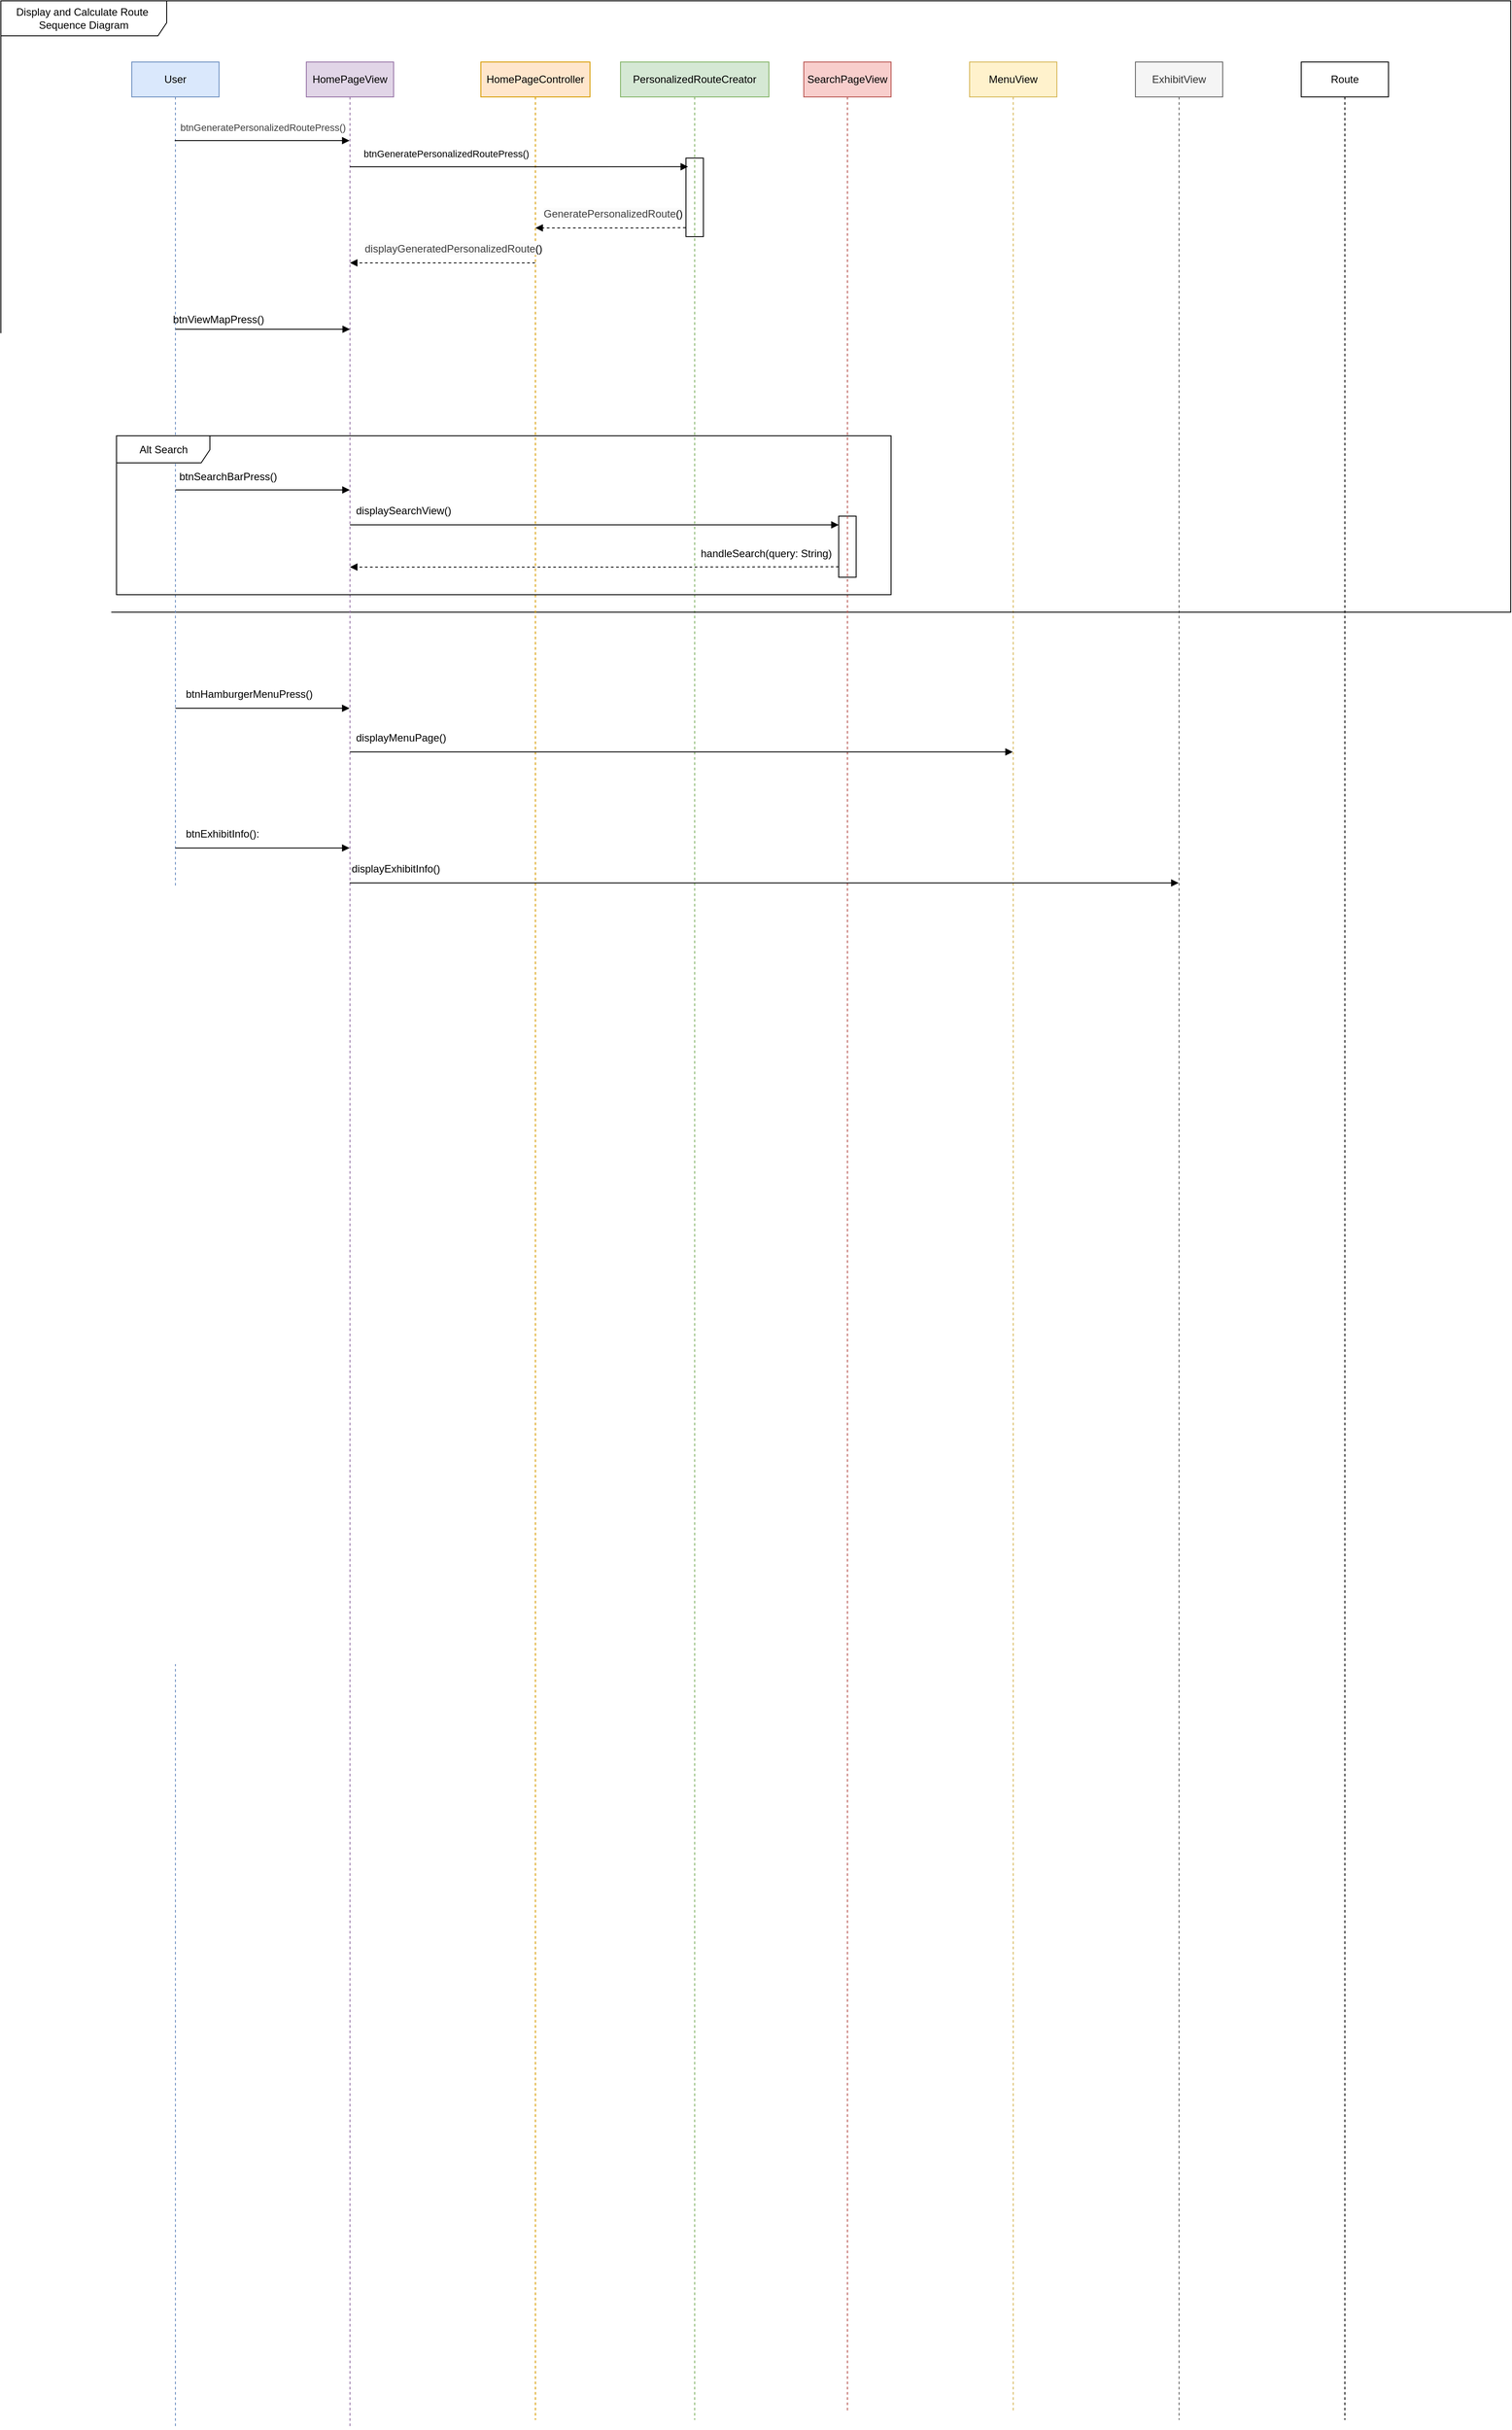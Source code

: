 <mxfile>
    <diagram id="joImbHWcUw_f6Mgv_yGX" name="Page-1">
        <mxGraphModel dx="2550" dy="3082" grid="1" gridSize="10" guides="1" tooltips="1" connect="1" arrows="1" fold="1" page="1" pageScale="1" pageWidth="850" pageHeight="1100" math="0" shadow="0">
            <root>
                <mxCell id="0"/>
                <mxCell id="1" parent="0"/>
                <mxCell id="175" value="" style="rounded=0;dashed=0;" parent="1" vertex="1">
                    <mxGeometry x="910" y="-940" width="20" height="70" as="geometry"/>
                </mxCell>
                <mxCell id="171" value="" style="rounded=0;dashed=0;" parent="1" vertex="1">
                    <mxGeometry x="735" y="-1350" width="20" height="90" as="geometry"/>
                </mxCell>
                <mxCell id="2" value="ExhibitView" style="shape=umlLifeline;perimeter=lifelinePerimeter;whiteSpace=wrap;html=1;container=1;dropTarget=0;collapsible=0;recursiveResize=0;outlineConnect=0;portConstraint=eastwest;newEdgeStyle={&quot;edgeStyle&quot;:&quot;elbowEdgeStyle&quot;,&quot;elbow&quot;:&quot;vertical&quot;,&quot;curved&quot;:0,&quot;rounded&quot;:0};fillColor=#f5f5f5;fontColor=#333333;strokeColor=#666666;" parent="1" vertex="1">
                    <mxGeometry x="1250" y="-1460" width="100" height="2700" as="geometry"/>
                </mxCell>
                <mxCell id="4" value="MenuView" style="shape=umlLifeline;perimeter=lifelinePerimeter;whiteSpace=wrap;html=1;container=1;dropTarget=0;collapsible=0;recursiveResize=0;outlineConnect=0;portConstraint=eastwest;newEdgeStyle={&quot;edgeStyle&quot;:&quot;elbowEdgeStyle&quot;,&quot;elbow&quot;:&quot;vertical&quot;,&quot;curved&quot;:0,&quot;rounded&quot;:0};fillColor=#fff2cc;strokeColor=#d6b656;" parent="1" vertex="1">
                    <mxGeometry x="1060" y="-1460" width="100" height="2690" as="geometry"/>
                </mxCell>
                <mxCell id="6" value="PersonalizedRouteCreator" style="shape=umlLifeline;perimeter=lifelinePerimeter;whiteSpace=wrap;html=1;container=1;dropTarget=0;collapsible=0;recursiveResize=0;outlineConnect=0;portConstraint=eastwest;newEdgeStyle={&quot;edgeStyle&quot;:&quot;elbowEdgeStyle&quot;,&quot;elbow&quot;:&quot;vertical&quot;,&quot;curved&quot;:0,&quot;rounded&quot;:0};fillColor=#d5e8d4;strokeColor=#82b366;" parent="1" vertex="1">
                    <mxGeometry x="660" y="-1460" width="170" height="2700" as="geometry"/>
                </mxCell>
                <mxCell id="9" value="Route" style="shape=umlLifeline;perimeter=lifelinePerimeter;whiteSpace=wrap;html=1;container=1;dropTarget=0;collapsible=0;recursiveResize=0;outlineConnect=0;portConstraint=eastwest;newEdgeStyle={&quot;edgeStyle&quot;:&quot;elbowEdgeStyle&quot;,&quot;elbow&quot;:&quot;vertical&quot;,&quot;curved&quot;:0,&quot;rounded&quot;:0};" parent="1" vertex="1">
                    <mxGeometry x="1440" y="-1460" width="100" height="2700" as="geometry"/>
                </mxCell>
                <mxCell id="11" value="Display and Calculate Route&amp;nbsp;&lt;div&gt;Sequence Diagram&lt;/div&gt;" style="shape=umlFrame;whiteSpace=wrap;html=1;pointerEvents=0;width=190;height=40;" parent="1" vertex="1">
                    <mxGeometry x="-50" y="-1530" width="1730" height="700" as="geometry"/>
                </mxCell>
                <mxCell id="12" value="User" style="shape=umlLifeline;perimeter=lifelinePerimeter;whiteSpace=wrap;html=1;container=1;dropTarget=0;collapsible=0;recursiveResize=0;outlineConnect=0;portConstraint=eastwest;newEdgeStyle={&quot;edgeStyle&quot;:&quot;elbowEdgeStyle&quot;,&quot;elbow&quot;:&quot;vertical&quot;,&quot;curved&quot;:0,&quot;rounded&quot;:0};fillColor=#dae8fc;strokeColor=#6c8ebf;" parent="1" vertex="1">
                    <mxGeometry x="100" y="-1460" width="100" height="2710" as="geometry"/>
                </mxCell>
                <mxCell id="13" value="HomePageController" style="shape=umlLifeline;perimeter=lifelinePerimeter;whiteSpace=wrap;html=1;container=1;dropTarget=0;collapsible=0;recursiveResize=0;outlineConnect=0;portConstraint=eastwest;newEdgeStyle={&quot;edgeStyle&quot;:&quot;elbowEdgeStyle&quot;,&quot;elbow&quot;:&quot;vertical&quot;,&quot;curved&quot;:0,&quot;rounded&quot;:0};fillColor=#ffe6cc;strokeColor=#d79b00;" parent="1" vertex="1">
                    <mxGeometry x="500" y="-1460" width="125" height="2700" as="geometry"/>
                </mxCell>
                <mxCell id="14" value="SearchPageView" style="shape=umlLifeline;perimeter=lifelinePerimeter;whiteSpace=wrap;html=1;container=1;dropTarget=0;collapsible=0;recursiveResize=0;outlineConnect=0;portConstraint=eastwest;newEdgeStyle={&quot;edgeStyle&quot;:&quot;elbowEdgeStyle&quot;,&quot;elbow&quot;:&quot;vertical&quot;,&quot;curved&quot;:0,&quot;rounded&quot;:0};fillColor=#f8cecc;strokeColor=#b85450;" parent="1" vertex="1">
                    <mxGeometry x="870" y="-1460" width="100" height="2690" as="geometry"/>
                </mxCell>
                <mxCell id="15" value="HomePageView" style="shape=umlLifeline;perimeter=lifelinePerimeter;whiteSpace=wrap;html=1;container=1;dropTarget=0;collapsible=0;recursiveResize=0;outlineConnect=0;portConstraint=eastwest;newEdgeStyle={&quot;edgeStyle&quot;:&quot;elbowEdgeStyle&quot;,&quot;elbow&quot;:&quot;vertical&quot;,&quot;curved&quot;:0,&quot;rounded&quot;:0};fillColor=#e1d5e7;strokeColor=#9673a6;" parent="1" vertex="1">
                    <mxGeometry x="300" y="-1460" width="100" height="2710" as="geometry"/>
                </mxCell>
                <mxCell id="16" value="" style="html=1;verticalAlign=bottom;labelBackgroundColor=none;endArrow=block;endFill=1;rounded=0;" parent="1" target="15" edge="1">
                    <mxGeometry width="160" relative="1" as="geometry">
                        <mxPoint x="149.194" y="-1370" as="sourcePoint"/>
                        <mxPoint x="340.43" y="-1370" as="targetPoint"/>
                    </mxGeometry>
                </mxCell>
                <mxCell id="137" value="&lt;span style=&quot;color: rgb(63, 63, 63); font-size: 11px;&quot;&gt;btnGeneratePersonalizedRoutePress()&lt;/span&gt;" style="text;html=1;align=center;verticalAlign=middle;resizable=0;points=[];autosize=1;strokeColor=none;fillColor=none;fontSize=10;" parent="1" vertex="1">
                    <mxGeometry x="144.87" y="-1400" width="210" height="30" as="geometry"/>
                </mxCell>
                <mxCell id="138" value="" style="html=1;verticalAlign=bottom;labelBackgroundColor=none;endArrow=block;endFill=1;rounded=0;entryX=0.12;entryY=0.11;entryDx=0;entryDy=0;entryPerimeter=0;" parent="1" target="171" edge="1">
                    <mxGeometry width="160" relative="1" as="geometry">
                        <mxPoint x="350.004" y="-1340" as="sourcePoint"/>
                        <mxPoint x="730" y="-1340" as="targetPoint"/>
                    </mxGeometry>
                </mxCell>
                <mxCell id="139" value="&lt;font style=&quot;font-size: 11px;&quot;&gt;btnGeneratePersonalizedRoutePress()&lt;/font&gt;" style="text;html=1;align=center;verticalAlign=middle;resizable=0;points=[];autosize=1;strokeColor=none;fillColor=none;" parent="1" vertex="1">
                    <mxGeometry x="354.87" y="-1370" width="210" height="30" as="geometry"/>
                </mxCell>
                <mxCell id="140" value="" style="html=1;verticalAlign=bottom;labelBackgroundColor=none;endArrow=block;endFill=1;dashed=1;rounded=0;exitX=-0.02;exitY=0.886;exitDx=0;exitDy=0;exitPerimeter=0;" parent="1" source="171" target="13" edge="1">
                    <mxGeometry width="160" relative="1" as="geometry">
                        <mxPoint x="746.94" y="-1270" as="sourcePoint"/>
                        <mxPoint x="564.869" y="-1270" as="targetPoint"/>
                        <Array as="points">
                            <mxPoint x="686.14" y="-1270"/>
                        </Array>
                    </mxGeometry>
                </mxCell>
                <mxCell id="141" value="&lt;span style=&quot;color: rgb(63, 63, 63); font-family: Helvetica; font-style: normal; font-variant-ligatures: normal; font-variant-caps: normal; font-weight: 400; letter-spacing: normal; orphans: 2; text-align: center; text-indent: 0px; text-transform: none; widows: 2; word-spacing: 0px; -webkit-text-stroke-width: 0px; white-space: nowrap; background-color: rgb(251, 251, 251); text-decoration-thickness: initial; text-decoration-style: initial; text-decoration-color: initial; float: none; display: inline !important;&quot;&gt;displayGeneratedPersonalizedRoute&lt;/span&gt;&lt;span style=&quot;background-color: light-dark(rgb(251, 251, 251), rgb(21, 21, 21)); text-align: center; text-wrap-mode: nowrap;&quot;&gt;()&lt;/span&gt;" style="text;whiteSpace=wrap;html=1;fontSize=12;" parent="1" vertex="1">
                    <mxGeometry x="364.87" y="-1260" width="190" height="30" as="geometry"/>
                </mxCell>
                <mxCell id="142" value="" style="html=1;verticalAlign=bottom;labelBackgroundColor=none;endArrow=block;endFill=1;dashed=1;rounded=0;" parent="1" edge="1">
                    <mxGeometry width="160" relative="1" as="geometry">
                        <mxPoint x="562.07" y="-1230" as="sourcePoint"/>
                        <mxPoint x="349.999" y="-1230" as="targetPoint"/>
                        <Array as="points">
                            <mxPoint x="380.27" y="-1230"/>
                        </Array>
                    </mxGeometry>
                </mxCell>
                <mxCell id="143" value="&lt;span style=&quot;color: rgb(63, 63, 63); font-family: Helvetica; font-style: normal; font-variant-ligatures: normal; font-variant-caps: normal; font-weight: 400; letter-spacing: normal; orphans: 2; text-align: center; text-indent: 0px; text-transform: none; widows: 2; word-spacing: 0px; -webkit-text-stroke-width: 0px; white-space: nowrap; background-color: rgb(251, 251, 251); text-decoration-thickness: initial; text-decoration-style: initial; text-decoration-color: initial; float: none; display: inline !important;&quot;&gt;GeneratePersonalizedRoute&lt;/span&gt;&lt;span style=&quot;background-color: light-dark(rgb(251, 251, 251), rgb(21, 21, 21)); text-align: center; text-wrap-mode: nowrap;&quot;&gt;()&lt;/span&gt;" style="text;whiteSpace=wrap;html=1;fontSize=12;" parent="1" vertex="1">
                    <mxGeometry x="570" y="-1300" width="155.13" height="30" as="geometry"/>
                </mxCell>
                <mxCell id="145" value="" style="html=1;verticalAlign=bottom;labelBackgroundColor=none;endArrow=block;endFill=1;rounded=0;" parent="1" edge="1">
                    <mxGeometry width="160" relative="1" as="geometry">
                        <mxPoint x="150.13" y="-1154" as="sourcePoint"/>
                        <mxPoint x="350" y="-1154" as="targetPoint"/>
                        <Array as="points">
                            <mxPoint x="321.13" y="-1154"/>
                        </Array>
                    </mxGeometry>
                </mxCell>
                <mxCell id="152" value="displaySearchView()" style="text;whiteSpace=wrap;fontSize=12;" parent="1" vertex="1">
                    <mxGeometry x="355" y="-960" width="140" height="40" as="geometry"/>
                </mxCell>
                <mxCell id="153" value="" style="html=1;verticalAlign=bottom;labelBackgroundColor=none;endArrow=block;endFill=1;rounded=0;" parent="1" source="15" edge="1">
                    <mxGeometry width="160" relative="1" as="geometry">
                        <mxPoint x="340" y="-930.59" as="sourcePoint"/>
                        <mxPoint x="910" y="-930" as="targetPoint"/>
                        <Array as="points">
                            <mxPoint x="514" y="-930"/>
                        </Array>
                    </mxGeometry>
                </mxCell>
                <mxCell id="157" value="" style="html=1;verticalAlign=bottom;labelBackgroundColor=none;endArrow=block;endFill=1;dashed=1;rounded=0;" parent="1" target="15" edge="1">
                    <mxGeometry width="160" relative="1" as="geometry">
                        <mxPoint x="910" y="-882" as="sourcePoint"/>
                        <mxPoint x="347.101" y="-881.67" as="targetPoint"/>
                        <Array as="points">
                            <mxPoint x="737.27" y="-881.67"/>
                        </Array>
                    </mxGeometry>
                </mxCell>
                <mxCell id="158" value="Alt Search" style="shape=umlFrame;whiteSpace=wrap;html=1;pointerEvents=0;recursiveResize=0;container=1;collapsible=0;width=107;height=31;" parent="1" vertex="1">
                    <mxGeometry x="82.5" y="-1032" width="887.5" height="182" as="geometry"/>
                </mxCell>
                <mxCell id="148" value="" style="html=1;verticalAlign=bottom;labelBackgroundColor=none;endArrow=block;endFill=1;rounded=0;" parent="158" edge="1">
                    <mxGeometry width="160" relative="1" as="geometry">
                        <mxPoint x="67.499" y="62.0" as="sourcePoint"/>
                        <mxPoint x="267.24" y="62.0" as="targetPoint"/>
                        <Array as="points">
                            <mxPoint x="240.92" y="62"/>
                        </Array>
                    </mxGeometry>
                </mxCell>
                <mxCell id="147" value="btnSearchBarPress()" style="text;html=1;align=center;verticalAlign=middle;resizable=0;points=[];autosize=1;strokeColor=none;fillColor=none;fontSize=12;" parent="158" vertex="1">
                    <mxGeometry x="57.5" y="32" width="140" height="30" as="geometry"/>
                </mxCell>
                <mxCell id="154" value="handleSearch(query: String)" style="text;whiteSpace=wrap;fontSize=12;" parent="158" vertex="1">
                    <mxGeometry x="667.5" y="121" width="162.5" height="40" as="geometry"/>
                </mxCell>
                <mxCell id="118" value="btnViewMapPress()" style="text;html=1;align=center;verticalAlign=middle;resizable=0;points=[];autosize=1;strokeColor=none;fillColor=none;fontSize=12;" parent="1" vertex="1">
                    <mxGeometry x="133.5" y="-1180" width="130" height="30" as="geometry"/>
                </mxCell>
                <mxCell id="161" value="btnHamburgerMenuPress()" style="text;whiteSpace=wrap;" parent="1" vertex="1">
                    <mxGeometry x="159.87" y="-750" width="180" height="40" as="geometry"/>
                </mxCell>
                <mxCell id="162" value="" style="html=1;verticalAlign=bottom;labelBackgroundColor=none;endArrow=block;endFill=1;rounded=0;" parent="1" source="12" target="15" edge="1">
                    <mxGeometry width="160" relative="1" as="geometry">
                        <mxPoint x="149.999" y="-720.0" as="sourcePoint"/>
                        <mxPoint x="349.74" y="-720.0" as="targetPoint"/>
                        <Array as="points">
                            <mxPoint x="323.42" y="-720"/>
                        </Array>
                    </mxGeometry>
                </mxCell>
                <mxCell id="164" value="" style="html=1;verticalAlign=bottom;labelBackgroundColor=none;endArrow=block;endFill=1;rounded=0;" parent="1" source="15" target="4" edge="1">
                    <mxGeometry width="160" relative="1" as="geometry">
                        <mxPoint x="339.87" y="-670" as="sourcePoint"/>
                        <mxPoint x="540.87" y="-670" as="targetPoint"/>
                        <Array as="points">
                            <mxPoint x="514.29" y="-670"/>
                        </Array>
                    </mxGeometry>
                </mxCell>
                <mxCell id="165" value="displayMenuPage()" style="text;whiteSpace=wrap;" parent="1" vertex="1">
                    <mxGeometry x="354.87" y="-700" width="140" height="40" as="geometry"/>
                </mxCell>
                <mxCell id="167" value="btnExhibitInfo():" style="text;whiteSpace=wrap;" parent="1" vertex="1">
                    <mxGeometry x="159.87" y="-590" width="120" height="40" as="geometry"/>
                </mxCell>
                <mxCell id="168" value="" style="html=1;verticalAlign=bottom;labelBackgroundColor=none;endArrow=block;endFill=1;rounded=0;" parent="1" source="12" target="15" edge="1">
                    <mxGeometry width="160" relative="1" as="geometry">
                        <mxPoint x="149.37" y="-560" as="sourcePoint"/>
                        <mxPoint x="350.37" y="-560" as="targetPoint"/>
                        <Array as="points">
                            <mxPoint x="323.79" y="-560"/>
                        </Array>
                    </mxGeometry>
                </mxCell>
                <mxCell id="169" value="displayExhibitInfo()" style="text;whiteSpace=wrap;" parent="1" vertex="1">
                    <mxGeometry x="350" y="-550" width="130" height="40" as="geometry"/>
                </mxCell>
                <mxCell id="170" value="" style="html=1;verticalAlign=bottom;labelBackgroundColor=none;endArrow=block;endFill=1;rounded=0;" parent="1" target="2" edge="1">
                    <mxGeometry width="160" relative="1" as="geometry">
                        <mxPoint x="349.732" y="-520" as="sourcePoint"/>
                        <mxPoint x="1490.27" y="-520" as="targetPoint"/>
                        <Array as="points">
                            <mxPoint x="565.56" y="-520"/>
                        </Array>
                    </mxGeometry>
                </mxCell>
            </root>
        </mxGraphModel>
    </diagram>
</mxfile>